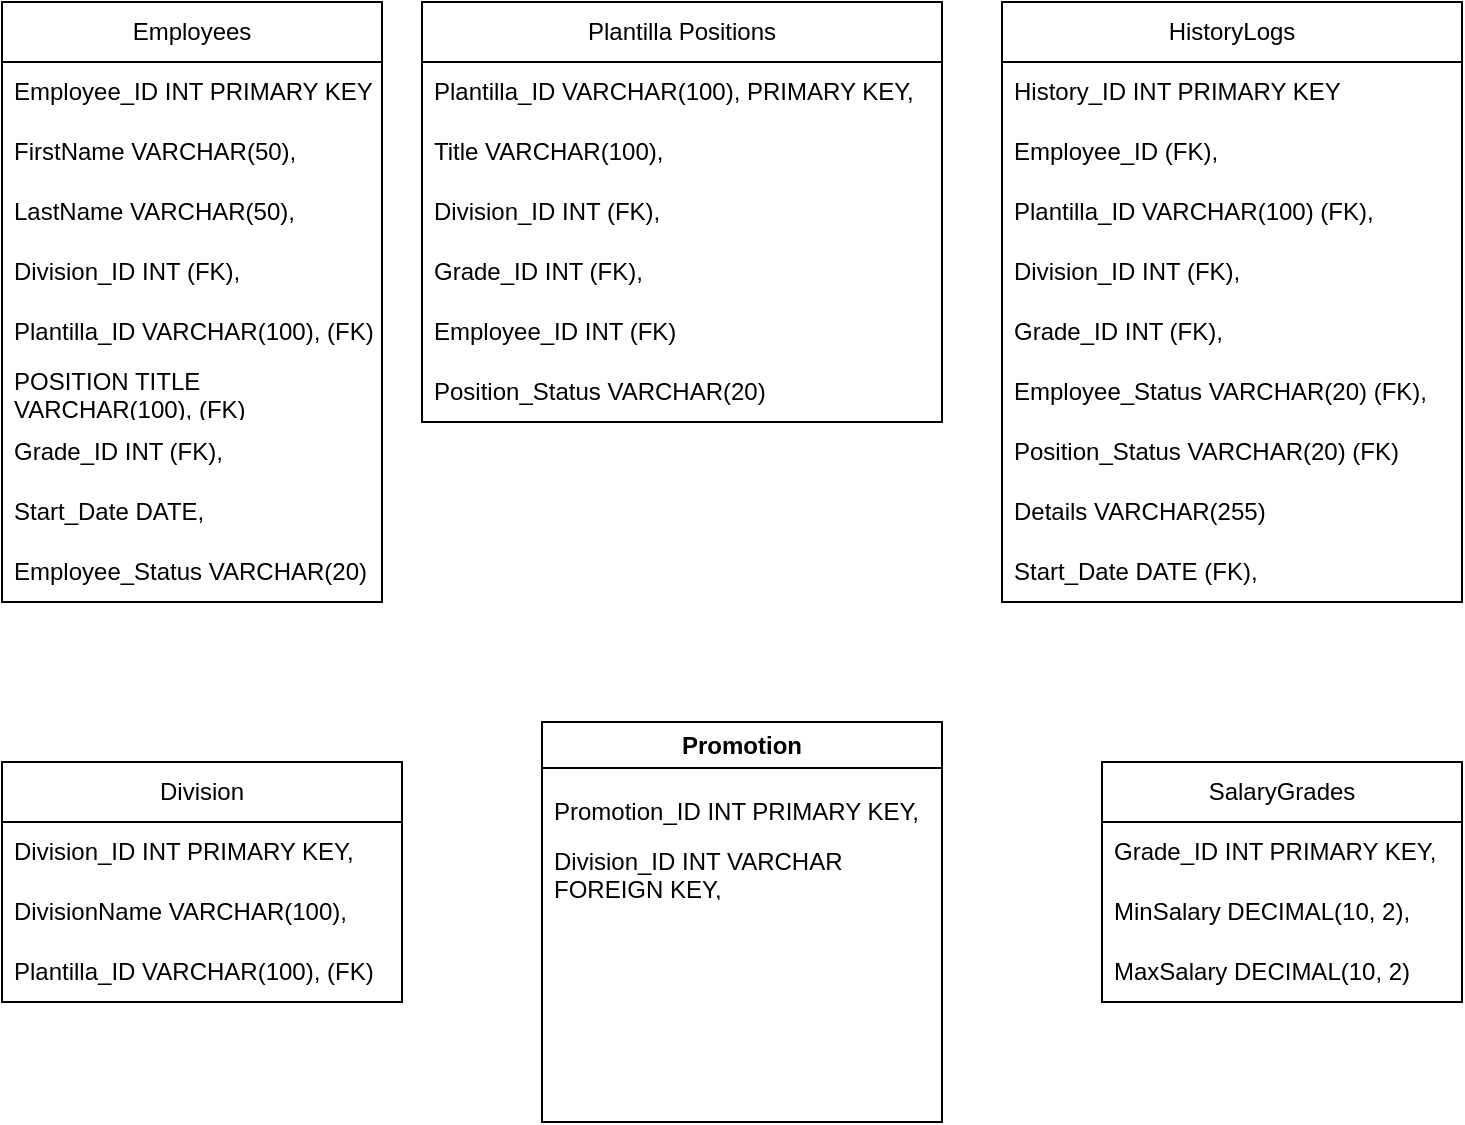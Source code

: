 <mxfile version="24.2.8" type="github">
  <diagram name="Page-1" id="rJivLmG_u7byOfLQ715w">
    <mxGraphModel dx="850" dy="459" grid="1" gridSize="10" guides="0" tooltips="1" connect="1" arrows="0" fold="1" page="1" pageScale="1" pageWidth="827" pageHeight="1169" math="0" shadow="0">
      <root>
        <mxCell id="0" />
        <mxCell id="1" parent="0" />
        <mxCell id="c4qNmbaeTgMDP8Hl77cQ-3" value="Employees" style="swimlane;fontStyle=0;childLayout=stackLayout;horizontal=1;startSize=30;horizontalStack=0;resizeParent=1;resizeParentMax=0;resizeLast=0;collapsible=1;marginBottom=0;whiteSpace=wrap;html=1;labelBackgroundColor=none;" parent="1" vertex="1">
          <mxGeometry x="10" y="140" width="190" height="300" as="geometry">
            <mxRectangle x="10" y="140" width="100" height="30" as="alternateBounds" />
          </mxGeometry>
        </mxCell>
        <mxCell id="c4qNmbaeTgMDP8Hl77cQ-4" value="Employee_ID INT PRIMARY KEY" style="text;strokeColor=none;fillColor=none;align=left;verticalAlign=middle;spacingLeft=4;spacingRight=4;overflow=hidden;points=[[0,0.5],[1,0.5]];portConstraint=eastwest;rotatable=0;whiteSpace=wrap;html=1;labelBackgroundColor=none;" parent="c4qNmbaeTgMDP8Hl77cQ-3" vertex="1">
          <mxGeometry y="30" width="190" height="30" as="geometry" />
        </mxCell>
        <mxCell id="c4qNmbaeTgMDP8Hl77cQ-5" value="FirstName VARCHAR(50)," style="text;strokeColor=none;fillColor=none;align=left;verticalAlign=middle;spacingLeft=4;spacingRight=4;overflow=hidden;points=[[0,0.5],[1,0.5]];portConstraint=eastwest;rotatable=0;whiteSpace=wrap;html=1;labelBackgroundColor=none;" parent="c4qNmbaeTgMDP8Hl77cQ-3" vertex="1">
          <mxGeometry y="60" width="190" height="30" as="geometry" />
        </mxCell>
        <mxCell id="c4qNmbaeTgMDP8Hl77cQ-6" value="LastName VARCHAR(50)," style="text;strokeColor=none;fillColor=none;align=left;verticalAlign=middle;spacingLeft=4;spacingRight=4;overflow=hidden;points=[[0,0.5],[1,0.5]];portConstraint=eastwest;rotatable=0;whiteSpace=wrap;html=1;labelBackgroundColor=none;" parent="c4qNmbaeTgMDP8Hl77cQ-3" vertex="1">
          <mxGeometry y="90" width="190" height="30" as="geometry" />
        </mxCell>
        <mxCell id="c4qNmbaeTgMDP8Hl77cQ-9" value="Division_ID INT (FK)," style="text;strokeColor=none;fillColor=none;align=left;verticalAlign=middle;spacingLeft=4;spacingRight=4;overflow=hidden;points=[[0,0.5],[1,0.5]];portConstraint=eastwest;rotatable=0;whiteSpace=wrap;html=1;labelBackgroundColor=none;" parent="c4qNmbaeTgMDP8Hl77cQ-3" vertex="1">
          <mxGeometry y="120" width="190" height="30" as="geometry" />
        </mxCell>
        <mxCell id="c4qNmbaeTgMDP8Hl77cQ-8" value="Plantilla_ID VARCHAR(100), (FK)" style="text;strokeColor=none;fillColor=none;align=left;verticalAlign=middle;spacingLeft=4;spacingRight=4;overflow=hidden;points=[[0,0.5],[1,0.5]];portConstraint=eastwest;rotatable=0;whiteSpace=wrap;html=1;labelBackgroundColor=none;" parent="c4qNmbaeTgMDP8Hl77cQ-3" vertex="1">
          <mxGeometry y="150" width="190" height="30" as="geometry" />
        </mxCell>
        <mxCell id="kZHLgTD_gWmElh8028zo-4" value="POSITION TITLE VARCHAR(100), (FK)" style="text;strokeColor=none;fillColor=none;align=left;verticalAlign=middle;spacingLeft=4;spacingRight=4;overflow=hidden;points=[[0,0.5],[1,0.5]];portConstraint=eastwest;rotatable=0;whiteSpace=wrap;html=1;labelBackgroundColor=none;" vertex="1" parent="c4qNmbaeTgMDP8Hl77cQ-3">
          <mxGeometry y="180" width="190" height="30" as="geometry" />
        </mxCell>
        <mxCell id="c4qNmbaeTgMDP8Hl77cQ-10" value="Grade_ID INT (FK)," style="text;strokeColor=none;fillColor=none;align=left;verticalAlign=middle;spacingLeft=4;spacingRight=4;overflow=hidden;points=[[0,0.5],[1,0.5]];portConstraint=eastwest;rotatable=0;whiteSpace=wrap;html=1;labelBackgroundColor=none;" parent="c4qNmbaeTgMDP8Hl77cQ-3" vertex="1">
          <mxGeometry y="210" width="190" height="30" as="geometry" />
        </mxCell>
        <mxCell id="QGogBRO9ZuWCBEYIohsc-16" value="Start_Date DATE," style="text;strokeColor=none;fillColor=none;align=left;verticalAlign=middle;spacingLeft=4;spacingRight=4;overflow=hidden;points=[[0,0.5],[1,0.5]];portConstraint=eastwest;rotatable=0;whiteSpace=wrap;html=1;labelBackgroundColor=none;" parent="c4qNmbaeTgMDP8Hl77cQ-3" vertex="1">
          <mxGeometry y="240" width="190" height="30" as="geometry" />
        </mxCell>
        <mxCell id="c4qNmbaeTgMDP8Hl77cQ-11" value="Employee_Status VARCHAR(20)" style="text;strokeColor=none;fillColor=none;align=left;verticalAlign=middle;spacingLeft=4;spacingRight=4;overflow=hidden;points=[[0,0.5],[1,0.5]];portConstraint=eastwest;rotatable=0;whiteSpace=wrap;html=1;labelBackgroundColor=none;" parent="c4qNmbaeTgMDP8Hl77cQ-3" vertex="1">
          <mxGeometry y="270" width="190" height="30" as="geometry" />
        </mxCell>
        <mxCell id="c4qNmbaeTgMDP8Hl77cQ-12" value="Plantilla Positions" style="swimlane;fontStyle=0;childLayout=stackLayout;horizontal=1;startSize=30;horizontalStack=0;resizeParent=1;resizeParentMax=0;resizeLast=0;collapsible=1;marginBottom=0;whiteSpace=wrap;html=1;labelBackgroundColor=none;" parent="1" vertex="1">
          <mxGeometry x="220" y="140" width="260" height="210" as="geometry" />
        </mxCell>
        <mxCell id="c4qNmbaeTgMDP8Hl77cQ-13" value="Plantilla_ID VARCHAR(100),&amp;nbsp;PRIMARY KEY," style="text;strokeColor=none;fillColor=none;align=left;verticalAlign=middle;spacingLeft=4;spacingRight=4;overflow=hidden;points=[[0,0.5],[1,0.5]];portConstraint=eastwest;rotatable=0;whiteSpace=wrap;html=1;labelBackgroundColor=none;" parent="c4qNmbaeTgMDP8Hl77cQ-12" vertex="1">
          <mxGeometry y="30" width="260" height="30" as="geometry" />
        </mxCell>
        <mxCell id="c4qNmbaeTgMDP8Hl77cQ-14" value="Title VARCHAR(100)," style="text;strokeColor=none;fillColor=none;align=left;verticalAlign=middle;spacingLeft=4;spacingRight=4;overflow=hidden;points=[[0,0.5],[1,0.5]];portConstraint=eastwest;rotatable=0;whiteSpace=wrap;html=1;labelBackgroundColor=none;" parent="c4qNmbaeTgMDP8Hl77cQ-12" vertex="1">
          <mxGeometry y="60" width="260" height="30" as="geometry" />
        </mxCell>
        <mxCell id="c4qNmbaeTgMDP8Hl77cQ-15" value="Division_ID INT (FK)," style="text;strokeColor=none;fillColor=none;align=left;verticalAlign=middle;spacingLeft=4;spacingRight=4;overflow=hidden;points=[[0,0.5],[1,0.5]];portConstraint=eastwest;rotatable=0;whiteSpace=wrap;html=1;labelBackgroundColor=none;" parent="c4qNmbaeTgMDP8Hl77cQ-12" vertex="1">
          <mxGeometry y="90" width="260" height="30" as="geometry" />
        </mxCell>
        <mxCell id="QGogBRO9ZuWCBEYIohsc-2" value="Grade_ID INT (FK),&amp;nbsp;" style="text;strokeColor=none;fillColor=none;align=left;verticalAlign=middle;spacingLeft=4;spacingRight=4;overflow=hidden;points=[[0,0.5],[1,0.5]];portConstraint=eastwest;rotatable=0;whiteSpace=wrap;html=1;labelBackgroundColor=none;" parent="c4qNmbaeTgMDP8Hl77cQ-12" vertex="1">
          <mxGeometry y="120" width="260" height="30" as="geometry" />
        </mxCell>
        <mxCell id="QGogBRO9ZuWCBEYIohsc-19" value="Employee_ID INT (FK)" style="text;strokeColor=none;fillColor=none;align=left;verticalAlign=middle;spacingLeft=4;spacingRight=4;overflow=hidden;points=[[0,0.5],[1,0.5]];portConstraint=eastwest;rotatable=0;whiteSpace=wrap;html=1;labelBackgroundColor=none;" parent="c4qNmbaeTgMDP8Hl77cQ-12" vertex="1">
          <mxGeometry y="150" width="260" height="30" as="geometry" />
        </mxCell>
        <mxCell id="QGogBRO9ZuWCBEYIohsc-12" value="Position_Status VARCHAR(20)" style="text;strokeColor=none;fillColor=none;align=left;verticalAlign=middle;spacingLeft=4;spacingRight=4;overflow=hidden;points=[[0,0.5],[1,0.5]];portConstraint=eastwest;rotatable=0;whiteSpace=wrap;html=1;labelBackgroundColor=none;" parent="c4qNmbaeTgMDP8Hl77cQ-12" vertex="1">
          <mxGeometry y="180" width="260" height="30" as="geometry" />
        </mxCell>
        <mxCell id="c4qNmbaeTgMDP8Hl77cQ-26" value="Division" style="swimlane;fontStyle=0;childLayout=stackLayout;horizontal=1;startSize=30;horizontalStack=0;resizeParent=1;resizeParentMax=0;resizeLast=0;collapsible=1;marginBottom=0;whiteSpace=wrap;html=1;labelBackgroundColor=none;" parent="1" vertex="1">
          <mxGeometry x="10" y="520" width="200" height="120" as="geometry" />
        </mxCell>
        <mxCell id="c4qNmbaeTgMDP8Hl77cQ-27" value="Division_ID INT PRIMARY KEY," style="text;strokeColor=none;fillColor=none;align=left;verticalAlign=middle;spacingLeft=4;spacingRight=4;overflow=hidden;points=[[0,0.5],[1,0.5]];portConstraint=eastwest;rotatable=0;whiteSpace=wrap;html=1;labelBackgroundColor=none;" parent="c4qNmbaeTgMDP8Hl77cQ-26" vertex="1">
          <mxGeometry y="30" width="200" height="30" as="geometry" />
        </mxCell>
        <mxCell id="c4qNmbaeTgMDP8Hl77cQ-28" value="DivisionName VARCHAR(100)," style="text;strokeColor=none;fillColor=none;align=left;verticalAlign=middle;spacingLeft=4;spacingRight=4;overflow=hidden;points=[[0,0.5],[1,0.5]];portConstraint=eastwest;rotatable=0;whiteSpace=wrap;html=1;labelBackgroundColor=none;" parent="c4qNmbaeTgMDP8Hl77cQ-26" vertex="1">
          <mxGeometry y="60" width="200" height="30" as="geometry" />
        </mxCell>
        <mxCell id="c4qNmbaeTgMDP8Hl77cQ-29" value="Plantilla_ID VARCHAR(100), (FK)" style="text;strokeColor=none;fillColor=none;align=left;verticalAlign=middle;spacingLeft=4;spacingRight=4;overflow=hidden;points=[[0,0.5],[1,0.5]];portConstraint=eastwest;rotatable=0;whiteSpace=wrap;html=1;labelBackgroundColor=none;" parent="c4qNmbaeTgMDP8Hl77cQ-26" vertex="1">
          <mxGeometry y="90" width="200" height="30" as="geometry" />
        </mxCell>
        <mxCell id="c4qNmbaeTgMDP8Hl77cQ-30" value="SalaryGrades" style="swimlane;fontStyle=0;childLayout=stackLayout;horizontal=1;startSize=30;horizontalStack=0;resizeParent=1;resizeParentMax=0;resizeLast=0;collapsible=1;marginBottom=0;whiteSpace=wrap;html=1;labelBackgroundColor=none;" parent="1" vertex="1">
          <mxGeometry x="560" y="520" width="180" height="120" as="geometry" />
        </mxCell>
        <mxCell id="c4qNmbaeTgMDP8Hl77cQ-31" value="Grade_ID INT PRIMARY KEY," style="text;strokeColor=none;fillColor=none;align=left;verticalAlign=middle;spacingLeft=4;spacingRight=4;overflow=hidden;points=[[0,0.5],[1,0.5]];portConstraint=eastwest;rotatable=0;whiteSpace=wrap;html=1;labelBackgroundColor=none;" parent="c4qNmbaeTgMDP8Hl77cQ-30" vertex="1">
          <mxGeometry y="30" width="180" height="30" as="geometry" />
        </mxCell>
        <mxCell id="c4qNmbaeTgMDP8Hl77cQ-32" value="MinSalary DECIMAL(10, 2)," style="text;strokeColor=none;fillColor=none;align=left;verticalAlign=middle;spacingLeft=4;spacingRight=4;overflow=hidden;points=[[0,0.5],[1,0.5]];portConstraint=eastwest;rotatable=0;whiteSpace=wrap;html=1;labelBackgroundColor=none;" parent="c4qNmbaeTgMDP8Hl77cQ-30" vertex="1">
          <mxGeometry y="60" width="180" height="30" as="geometry" />
        </mxCell>
        <mxCell id="c4qNmbaeTgMDP8Hl77cQ-33" value="MaxSalary DECIMAL(10, 2)" style="text;strokeColor=none;fillColor=none;align=left;verticalAlign=middle;spacingLeft=4;spacingRight=4;overflow=hidden;points=[[0,0.5],[1,0.5]];portConstraint=eastwest;rotatable=0;whiteSpace=wrap;html=1;labelBackgroundColor=none;" parent="c4qNmbaeTgMDP8Hl77cQ-30" vertex="1">
          <mxGeometry y="90" width="180" height="30" as="geometry" />
        </mxCell>
        <mxCell id="c4qNmbaeTgMDP8Hl77cQ-34" value="HistoryLogs" style="swimlane;fontStyle=0;childLayout=stackLayout;horizontal=1;startSize=30;horizontalStack=0;resizeParent=1;resizeParentMax=0;resizeLast=0;collapsible=1;marginBottom=0;whiteSpace=wrap;html=1;labelBackgroundColor=none;" parent="1" vertex="1">
          <mxGeometry x="510" y="140" width="230" height="300" as="geometry" />
        </mxCell>
        <mxCell id="c4qNmbaeTgMDP8Hl77cQ-35" value="History_ID INT PRIMARY KEY" style="text;strokeColor=none;fillColor=none;align=left;verticalAlign=middle;spacingLeft=4;spacingRight=4;overflow=hidden;points=[[0,0.5],[1,0.5]];portConstraint=eastwest;rotatable=0;whiteSpace=wrap;html=1;labelBackgroundColor=none;" parent="c4qNmbaeTgMDP8Hl77cQ-34" vertex="1">
          <mxGeometry y="30" width="230" height="30" as="geometry" />
        </mxCell>
        <mxCell id="c4qNmbaeTgMDP8Hl77cQ-36" value="Employee_ID (FK)," style="text;strokeColor=none;fillColor=none;align=left;verticalAlign=middle;spacingLeft=4;spacingRight=4;overflow=hidden;points=[[0,0.5],[1,0.5]];portConstraint=eastwest;rotatable=0;whiteSpace=wrap;html=1;labelBackgroundColor=none;" parent="c4qNmbaeTgMDP8Hl77cQ-34" vertex="1">
          <mxGeometry y="60" width="230" height="30" as="geometry" />
        </mxCell>
        <mxCell id="c4qNmbaeTgMDP8Hl77cQ-37" value="Plantilla_ID VARCHAR(100) (FK)," style="text;strokeColor=none;fillColor=none;align=left;verticalAlign=middle;spacingLeft=4;spacingRight=4;overflow=hidden;points=[[0,0.5],[1,0.5]];portConstraint=eastwest;rotatable=0;whiteSpace=wrap;html=1;labelBackgroundColor=none;" parent="c4qNmbaeTgMDP8Hl77cQ-34" vertex="1">
          <mxGeometry y="90" width="230" height="30" as="geometry" />
        </mxCell>
        <mxCell id="c4qNmbaeTgMDP8Hl77cQ-38" value="Division_ID INT (FK)," style="text;strokeColor=none;fillColor=none;align=left;verticalAlign=middle;spacingLeft=4;spacingRight=4;overflow=hidden;points=[[0,0.5],[1,0.5]];portConstraint=eastwest;rotatable=0;whiteSpace=wrap;html=1;labelBackgroundColor=none;" parent="c4qNmbaeTgMDP8Hl77cQ-34" vertex="1">
          <mxGeometry y="120" width="230" height="30" as="geometry" />
        </mxCell>
        <mxCell id="c4qNmbaeTgMDP8Hl77cQ-39" value="Grade_ID INT (FK)," style="text;strokeColor=none;fillColor=none;align=left;verticalAlign=middle;spacingLeft=4;spacingRight=4;overflow=hidden;points=[[0,0.5],[1,0.5]];portConstraint=eastwest;rotatable=0;whiteSpace=wrap;html=1;labelBackgroundColor=none;" parent="c4qNmbaeTgMDP8Hl77cQ-34" vertex="1">
          <mxGeometry y="150" width="230" height="30" as="geometry" />
        </mxCell>
        <mxCell id="QGogBRO9ZuWCBEYIohsc-15" value="Employee_Status VARCHAR(20) (FK)," style="text;strokeColor=none;fillColor=none;align=left;verticalAlign=middle;spacingLeft=4;spacingRight=4;overflow=hidden;points=[[0,0.5],[1,0.5]];portConstraint=eastwest;rotatable=0;whiteSpace=wrap;html=1;labelBackgroundColor=none;" parent="c4qNmbaeTgMDP8Hl77cQ-34" vertex="1">
          <mxGeometry y="180" width="230" height="30" as="geometry" />
        </mxCell>
        <mxCell id="QGogBRO9ZuWCBEYIohsc-20" value="Position_Status VARCHAR(20) (FK)" style="text;strokeColor=none;fillColor=none;align=left;verticalAlign=middle;spacingLeft=4;spacingRight=4;overflow=hidden;points=[[0,0.5],[1,0.5]];portConstraint=eastwest;rotatable=0;whiteSpace=wrap;html=1;labelBackgroundColor=none;" parent="c4qNmbaeTgMDP8Hl77cQ-34" vertex="1">
          <mxGeometry y="210" width="230" height="30" as="geometry" />
        </mxCell>
        <mxCell id="c4qNmbaeTgMDP8Hl77cQ-40" value="Details VARCHAR(255)" style="text;strokeColor=none;fillColor=none;align=left;verticalAlign=middle;spacingLeft=4;spacingRight=4;overflow=hidden;points=[[0,0.5],[1,0.5]];portConstraint=eastwest;rotatable=0;whiteSpace=wrap;html=1;labelBackgroundColor=none;" parent="c4qNmbaeTgMDP8Hl77cQ-34" vertex="1">
          <mxGeometry y="240" width="230" height="30" as="geometry" />
        </mxCell>
        <mxCell id="QGogBRO9ZuWCBEYIohsc-14" value="Start_Date DATE (FK)," style="text;strokeColor=none;fillColor=none;align=left;verticalAlign=middle;spacingLeft=4;spacingRight=4;overflow=hidden;points=[[0,0.5],[1,0.5]];portConstraint=eastwest;rotatable=0;whiteSpace=wrap;html=1;labelBackgroundColor=none;" parent="c4qNmbaeTgMDP8Hl77cQ-34" vertex="1">
          <mxGeometry y="270" width="230" height="30" as="geometry" />
        </mxCell>
        <mxCell id="kZHLgTD_gWmElh8028zo-1" value="Promotion" style="swimlane;whiteSpace=wrap;html=1;" vertex="1" parent="1">
          <mxGeometry x="280" y="500" width="200" height="200" as="geometry" />
        </mxCell>
        <mxCell id="kZHLgTD_gWmElh8028zo-2" value="Promotion_ID INT PRIMARY KEY," style="text;strokeColor=none;fillColor=none;align=left;verticalAlign=middle;spacingLeft=4;spacingRight=4;overflow=hidden;points=[[0,0.5],[1,0.5]];portConstraint=eastwest;rotatable=0;whiteSpace=wrap;html=1;labelBackgroundColor=none;" vertex="1" parent="kZHLgTD_gWmElh8028zo-1">
          <mxGeometry y="30" width="200" height="30" as="geometry" />
        </mxCell>
        <mxCell id="kZHLgTD_gWmElh8028zo-3" value="Division_ID INT VARCHAR FOREIGN KEY," style="text;strokeColor=none;fillColor=none;align=left;verticalAlign=middle;spacingLeft=4;spacingRight=4;overflow=hidden;points=[[0,0.5],[1,0.5]];portConstraint=eastwest;rotatable=0;whiteSpace=wrap;html=1;labelBackgroundColor=none;" vertex="1" parent="kZHLgTD_gWmElh8028zo-1">
          <mxGeometry y="60" width="200" height="30" as="geometry" />
        </mxCell>
      </root>
    </mxGraphModel>
  </diagram>
</mxfile>

